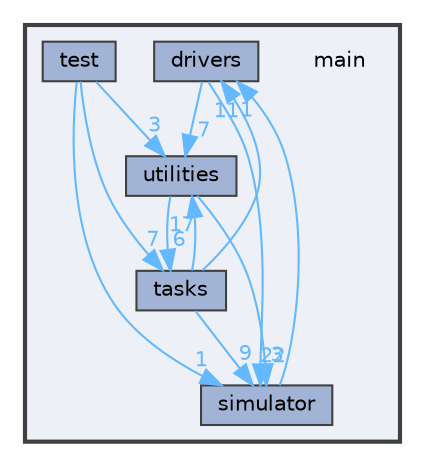 digraph "main"
{
 // INTERACTIVE_SVG=YES
 // LATEX_PDF_SIZE
  bgcolor="transparent";
  edge [fontname=Helvetica,fontsize=10,labelfontname=Helvetica,labelfontsize=10];
  node [fontname=Helvetica,fontsize=10,shape=box,height=0.2,width=0.4];
  compound=true
  subgraph clusterdir_5c982d53a68cdbcd421152b4020263a9 {
    graph [ bgcolor="#edf0f7", pencolor="grey25", label="", fontname=Helvetica,fontsize=10 style="filled,bold", URL="dir_5c982d53a68cdbcd421152b4020263a9.html",tooltip=""]
    dir_5c982d53a68cdbcd421152b4020263a9 [shape=plaintext, label="main"];
  dir_ce9acbebd20a964a9fb527ea0a00b86e [label="drivers", fillcolor="#a2b4d6", color="grey25", style="filled", URL="dir_ce9acbebd20a964a9fb527ea0a00b86e.html",tooltip=""];
  dir_420f87287d5a5fc6f35b7971ed84ed3f [label="simulator", fillcolor="#a2b4d6", color="grey25", style="filled", URL="dir_420f87287d5a5fc6f35b7971ed84ed3f.html",tooltip=""];
  dir_76dd8867a16d204aa2db31affc56d971 [label="tasks", fillcolor="#a2b4d6", color="grey25", style="filled", URL="dir_76dd8867a16d204aa2db31affc56d971.html",tooltip=""];
  dir_ac05129b11b5a537cec6bd85d4a1e765 [label="test", fillcolor="#a2b4d6", color="grey25", style="filled", URL="dir_ac05129b11b5a537cec6bd85d4a1e765.html",tooltip=""];
  dir_f18bcf57bbcb015d680a06f545708a64 [label="utilities", fillcolor="#a2b4d6", color="grey25", style="filled", URL="dir_f18bcf57bbcb015d680a06f545708a64.html",tooltip=""];
  }
  dir_ce9acbebd20a964a9fb527ea0a00b86e->dir_420f87287d5a5fc6f35b7971ed84ed3f [headlabel="22", labeldistance=1.5 headhref="dir_000003_000021.html" href="dir_000003_000021.html" color="steelblue1" fontcolor="steelblue1"];
  dir_ce9acbebd20a964a9fb527ea0a00b86e->dir_f18bcf57bbcb015d680a06f545708a64 [headlabel="7", labeldistance=1.5 headhref="dir_000003_000034.html" href="dir_000003_000034.html" color="steelblue1" fontcolor="steelblue1"];
  dir_420f87287d5a5fc6f35b7971ed84ed3f->dir_ce9acbebd20a964a9fb527ea0a00b86e [headlabel="1", labeldistance=1.5 headhref="dir_000021_000003.html" href="dir_000021_000003.html" color="steelblue1" fontcolor="steelblue1"];
  dir_76dd8867a16d204aa2db31affc56d971->dir_420f87287d5a5fc6f35b7971ed84ed3f [headlabel="9", labeldistance=1.5 headhref="dir_000029_000021.html" href="dir_000029_000021.html" color="steelblue1" fontcolor="steelblue1"];
  dir_76dd8867a16d204aa2db31affc56d971->dir_ce9acbebd20a964a9fb527ea0a00b86e [headlabel="11", labeldistance=1.5 headhref="dir_000029_000003.html" href="dir_000029_000003.html" color="steelblue1" fontcolor="steelblue1"];
  dir_76dd8867a16d204aa2db31affc56d971->dir_f18bcf57bbcb015d680a06f545708a64 [headlabel="17", labeldistance=1.5 headhref="dir_000029_000034.html" href="dir_000029_000034.html" color="steelblue1" fontcolor="steelblue1"];
  dir_ac05129b11b5a537cec6bd85d4a1e765->dir_420f87287d5a5fc6f35b7971ed84ed3f [headlabel="1", labeldistance=1.5 headhref="dir_000031_000021.html" href="dir_000031_000021.html" color="steelblue1" fontcolor="steelblue1"];
  dir_ac05129b11b5a537cec6bd85d4a1e765->dir_76dd8867a16d204aa2db31affc56d971 [headlabel="7", labeldistance=1.5 headhref="dir_000031_000029.html" href="dir_000031_000029.html" color="steelblue1" fontcolor="steelblue1"];
  dir_ac05129b11b5a537cec6bd85d4a1e765->dir_f18bcf57bbcb015d680a06f545708a64 [headlabel="3", labeldistance=1.5 headhref="dir_000031_000034.html" href="dir_000031_000034.html" color="steelblue1" fontcolor="steelblue1"];
  dir_f18bcf57bbcb015d680a06f545708a64->dir_420f87287d5a5fc6f35b7971ed84ed3f [headlabel="3", labeldistance=1.5 headhref="dir_000034_000021.html" href="dir_000034_000021.html" color="steelblue1" fontcolor="steelblue1"];
  dir_f18bcf57bbcb015d680a06f545708a64->dir_76dd8867a16d204aa2db31affc56d971 [headlabel="6", labeldistance=1.5 headhref="dir_000034_000029.html" href="dir_000034_000029.html" color="steelblue1" fontcolor="steelblue1"];
}
